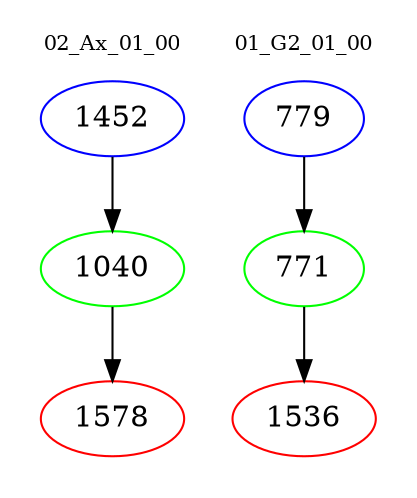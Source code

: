 digraph{
subgraph cluster_0 {
color = white
label = "02_Ax_01_00";
fontsize=10;
T0_1452 [label="1452", color="blue"]
T0_1452 -> T0_1040 [color="black"]
T0_1040 [label="1040", color="green"]
T0_1040 -> T0_1578 [color="black"]
T0_1578 [label="1578", color="red"]
}
subgraph cluster_1 {
color = white
label = "01_G2_01_00";
fontsize=10;
T1_779 [label="779", color="blue"]
T1_779 -> T1_771 [color="black"]
T1_771 [label="771", color="green"]
T1_771 -> T1_1536 [color="black"]
T1_1536 [label="1536", color="red"]
}
}
